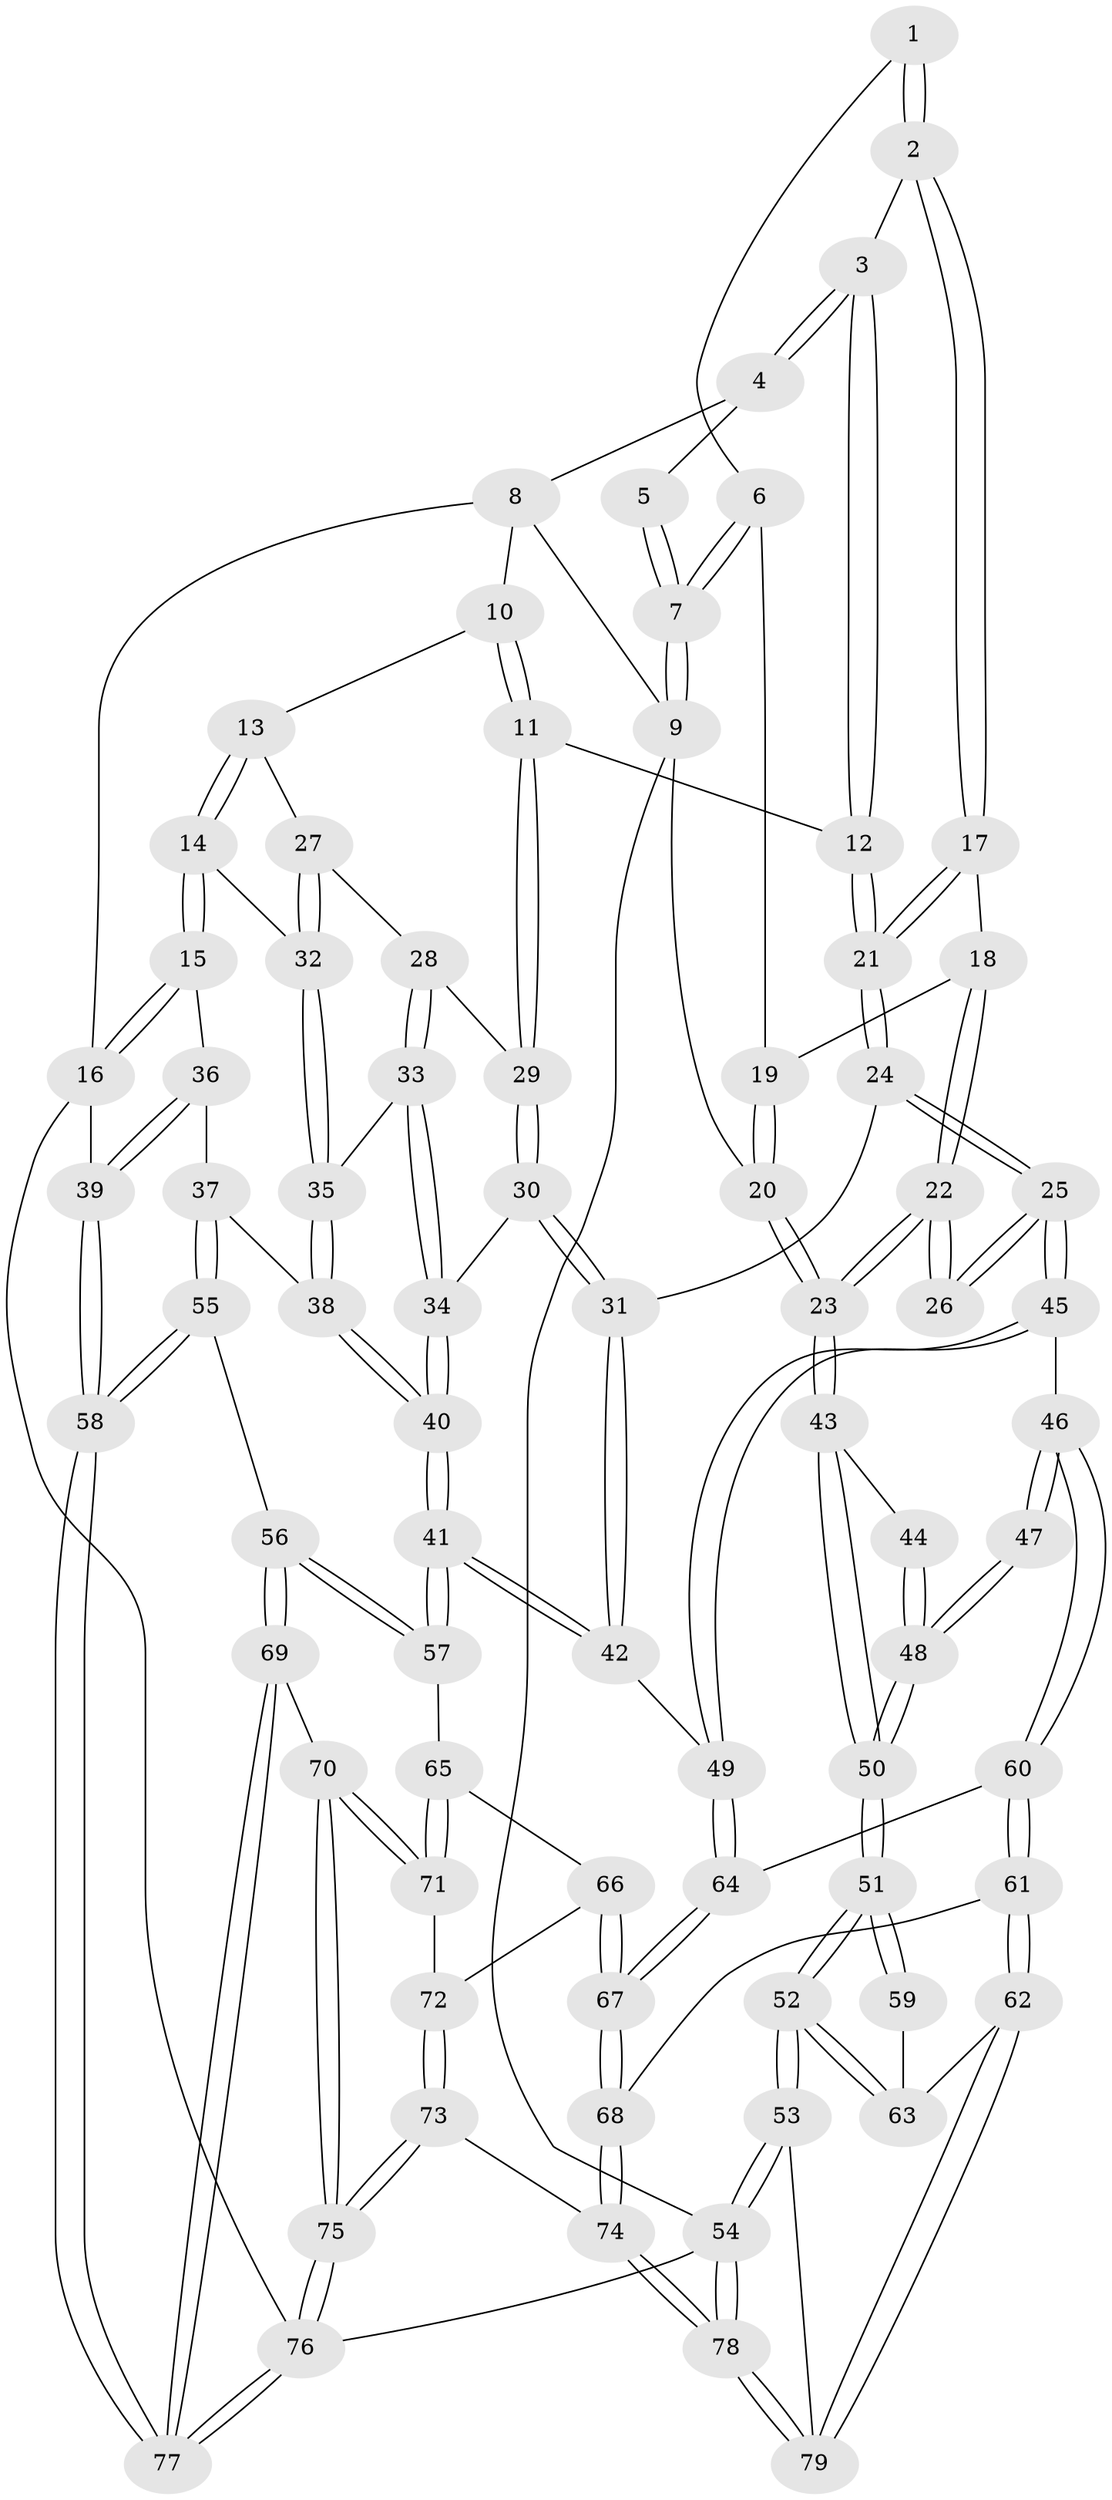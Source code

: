 // Generated by graph-tools (version 1.1) at 2025/38/03/09/25 02:38:45]
// undirected, 79 vertices, 194 edges
graph export_dot {
graph [start="1"]
  node [color=gray90,style=filled];
  1 [pos="+0.27474090127736833+0"];
  2 [pos="+0.35365189248999185+0.11751717692719968"];
  3 [pos="+0.4767412330705458+0.09531875616855714"];
  4 [pos="+0.6676948328117599+0"];
  5 [pos="+0.23150872554974705+0"];
  6 [pos="+0.1858771458350964+0.15943057085216406"];
  7 [pos="+0+0"];
  8 [pos="+0.7271942451321295+0"];
  9 [pos="+0+0"];
  10 [pos="+0.7499275151632768+0"];
  11 [pos="+0.559923094907395+0.220028174189085"];
  12 [pos="+0.5468473913058611+0.21429968252143206"];
  13 [pos="+0.8179985911984333+0.13907770120968968"];
  14 [pos="+0.8657797360847229+0.22327362435794265"];
  15 [pos="+0.928036802913507+0.25092033839939454"];
  16 [pos="+1+0.24005492110471516"];
  17 [pos="+0.33628593030080334+0.1717976602713444"];
  18 [pos="+0.2160067167199528+0.1956708057755035"];
  19 [pos="+0.18667996910332535+0.16225509608606684"];
  20 [pos="+0+0.2305682280537207"];
  21 [pos="+0.37795922903003465+0.2581640845699992"];
  22 [pos="+0.17737362684857252+0.27999328763524134"];
  23 [pos="+0+0.33572254595101253"];
  24 [pos="+0.3614759718621172+0.4217024117021858"];
  25 [pos="+0.33256690800390476+0.43823472684952747"];
  26 [pos="+0.2992495179364531+0.41948335578131063"];
  27 [pos="+0.595045916045328+0.24959248252632735"];
  28 [pos="+0.5940523593244571+0.24981164430041303"];
  29 [pos="+0.5603797128927432+0.22089852222898032"];
  30 [pos="+0.46331443145029766+0.4192506813417537"];
  31 [pos="+0.42280862782437056+0.42974667202850975"];
  32 [pos="+0.8349678838844401+0.2474267279296611"];
  33 [pos="+0.6509991150428217+0.3789406569337231"];
  34 [pos="+0.6251996842754834+0.4262997464775606"];
  35 [pos="+0.7489521181960682+0.3346119111644627"];
  36 [pos="+0.9041383413479994+0.3871272076689826"];
  37 [pos="+0.8392267992853579+0.5213313396281135"];
  38 [pos="+0.8245765904267769+0.5216723184623221"];
  39 [pos="+1+0.6570261936189752"];
  40 [pos="+0.6870554852949812+0.5685657121539541"];
  41 [pos="+0.6547688660856976+0.6456672003691172"];
  42 [pos="+0.5556706076723742+0.6533810994194043"];
  43 [pos="+0+0.3438620790637821"];
  44 [pos="+0.044548569543310074+0.41940184500817657"];
  45 [pos="+0.27314013800707854+0.596995168058845"];
  46 [pos="+0.2541549953094297+0.6167328219299072"];
  47 [pos="+0.24967969656667016+0.6162405517136474"];
  48 [pos="+0.2254328812333075+0.6041848944520727"];
  49 [pos="+0.5176311810763609+0.675354650554278"];
  50 [pos="+0+0.5331790928678032"];
  51 [pos="+0+0.7225685173425921"];
  52 [pos="+0+0.8304931564264911"];
  53 [pos="+0+0.8500788422755574"];
  54 [pos="+0+1"];
  55 [pos="+1+0.6905190261211105"];
  56 [pos="+0.8976529244933655+0.7591490412990869"];
  57 [pos="+0.6717872551601087+0.6753135926375422"];
  58 [pos="+1+0.694056730918905"];
  59 [pos="+0.07931768324501176+0.6918696979732895"];
  60 [pos="+0.2640652674462674+0.7222533289094833"];
  61 [pos="+0.2658344532352692+0.8125700031482058"];
  62 [pos="+0.23566316802669093+0.8461734599235323"];
  63 [pos="+0.11625907010386166+0.7646584553387915"];
  64 [pos="+0.4965630509289394+0.721054015078292"];
  65 [pos="+0.6648731015726393+0.7611471683800787"];
  66 [pos="+0.5335807770112687+0.8222575851456752"];
  67 [pos="+0.46967802085085725+0.8020502037139426"];
  68 [pos="+0.4220795766018503+0.8479403572238161"];
  69 [pos="+0.8007740866817102+0.9195573000132233"];
  70 [pos="+0.7291129571243736+0.988341489539115"];
  71 [pos="+0.6713684651472305+0.8145104964578527"];
  72 [pos="+0.5607284202106154+0.8475535728778478"];
  73 [pos="+0.64018983910716+1"];
  74 [pos="+0.550371156649982+1"];
  75 [pos="+0.6671354002161408+1"];
  76 [pos="+1+1"];
  77 [pos="+1+0.9839710049677809"];
  78 [pos="+0.20301701967946886+1"];
  79 [pos="+0.22929361758785208+0.8564409539942308"];
  1 -- 2;
  1 -- 2;
  1 -- 6;
  2 -- 3;
  2 -- 17;
  2 -- 17;
  3 -- 4;
  3 -- 4;
  3 -- 12;
  3 -- 12;
  4 -- 5;
  4 -- 8;
  5 -- 7;
  5 -- 7;
  6 -- 7;
  6 -- 7;
  6 -- 19;
  7 -- 9;
  7 -- 9;
  8 -- 9;
  8 -- 10;
  8 -- 16;
  9 -- 20;
  9 -- 54;
  10 -- 11;
  10 -- 11;
  10 -- 13;
  11 -- 12;
  11 -- 29;
  11 -- 29;
  12 -- 21;
  12 -- 21;
  13 -- 14;
  13 -- 14;
  13 -- 27;
  14 -- 15;
  14 -- 15;
  14 -- 32;
  15 -- 16;
  15 -- 16;
  15 -- 36;
  16 -- 39;
  16 -- 76;
  17 -- 18;
  17 -- 21;
  17 -- 21;
  18 -- 19;
  18 -- 22;
  18 -- 22;
  19 -- 20;
  19 -- 20;
  20 -- 23;
  20 -- 23;
  21 -- 24;
  21 -- 24;
  22 -- 23;
  22 -- 23;
  22 -- 26;
  22 -- 26;
  23 -- 43;
  23 -- 43;
  24 -- 25;
  24 -- 25;
  24 -- 31;
  25 -- 26;
  25 -- 26;
  25 -- 45;
  25 -- 45;
  27 -- 28;
  27 -- 32;
  27 -- 32;
  28 -- 29;
  28 -- 33;
  28 -- 33;
  29 -- 30;
  29 -- 30;
  30 -- 31;
  30 -- 31;
  30 -- 34;
  31 -- 42;
  31 -- 42;
  32 -- 35;
  32 -- 35;
  33 -- 34;
  33 -- 34;
  33 -- 35;
  34 -- 40;
  34 -- 40;
  35 -- 38;
  35 -- 38;
  36 -- 37;
  36 -- 39;
  36 -- 39;
  37 -- 38;
  37 -- 55;
  37 -- 55;
  38 -- 40;
  38 -- 40;
  39 -- 58;
  39 -- 58;
  40 -- 41;
  40 -- 41;
  41 -- 42;
  41 -- 42;
  41 -- 57;
  41 -- 57;
  42 -- 49;
  43 -- 44;
  43 -- 50;
  43 -- 50;
  44 -- 48;
  44 -- 48;
  45 -- 46;
  45 -- 49;
  45 -- 49;
  46 -- 47;
  46 -- 47;
  46 -- 60;
  46 -- 60;
  47 -- 48;
  47 -- 48;
  48 -- 50;
  48 -- 50;
  49 -- 64;
  49 -- 64;
  50 -- 51;
  50 -- 51;
  51 -- 52;
  51 -- 52;
  51 -- 59;
  51 -- 59;
  52 -- 53;
  52 -- 53;
  52 -- 63;
  52 -- 63;
  53 -- 54;
  53 -- 54;
  53 -- 79;
  54 -- 78;
  54 -- 78;
  54 -- 76;
  55 -- 56;
  55 -- 58;
  55 -- 58;
  56 -- 57;
  56 -- 57;
  56 -- 69;
  56 -- 69;
  57 -- 65;
  58 -- 77;
  58 -- 77;
  59 -- 63;
  60 -- 61;
  60 -- 61;
  60 -- 64;
  61 -- 62;
  61 -- 62;
  61 -- 68;
  62 -- 63;
  62 -- 79;
  62 -- 79;
  64 -- 67;
  64 -- 67;
  65 -- 66;
  65 -- 71;
  65 -- 71;
  66 -- 67;
  66 -- 67;
  66 -- 72;
  67 -- 68;
  67 -- 68;
  68 -- 74;
  68 -- 74;
  69 -- 70;
  69 -- 77;
  69 -- 77;
  70 -- 71;
  70 -- 71;
  70 -- 75;
  70 -- 75;
  71 -- 72;
  72 -- 73;
  72 -- 73;
  73 -- 74;
  73 -- 75;
  73 -- 75;
  74 -- 78;
  74 -- 78;
  75 -- 76;
  75 -- 76;
  76 -- 77;
  76 -- 77;
  78 -- 79;
  78 -- 79;
}
